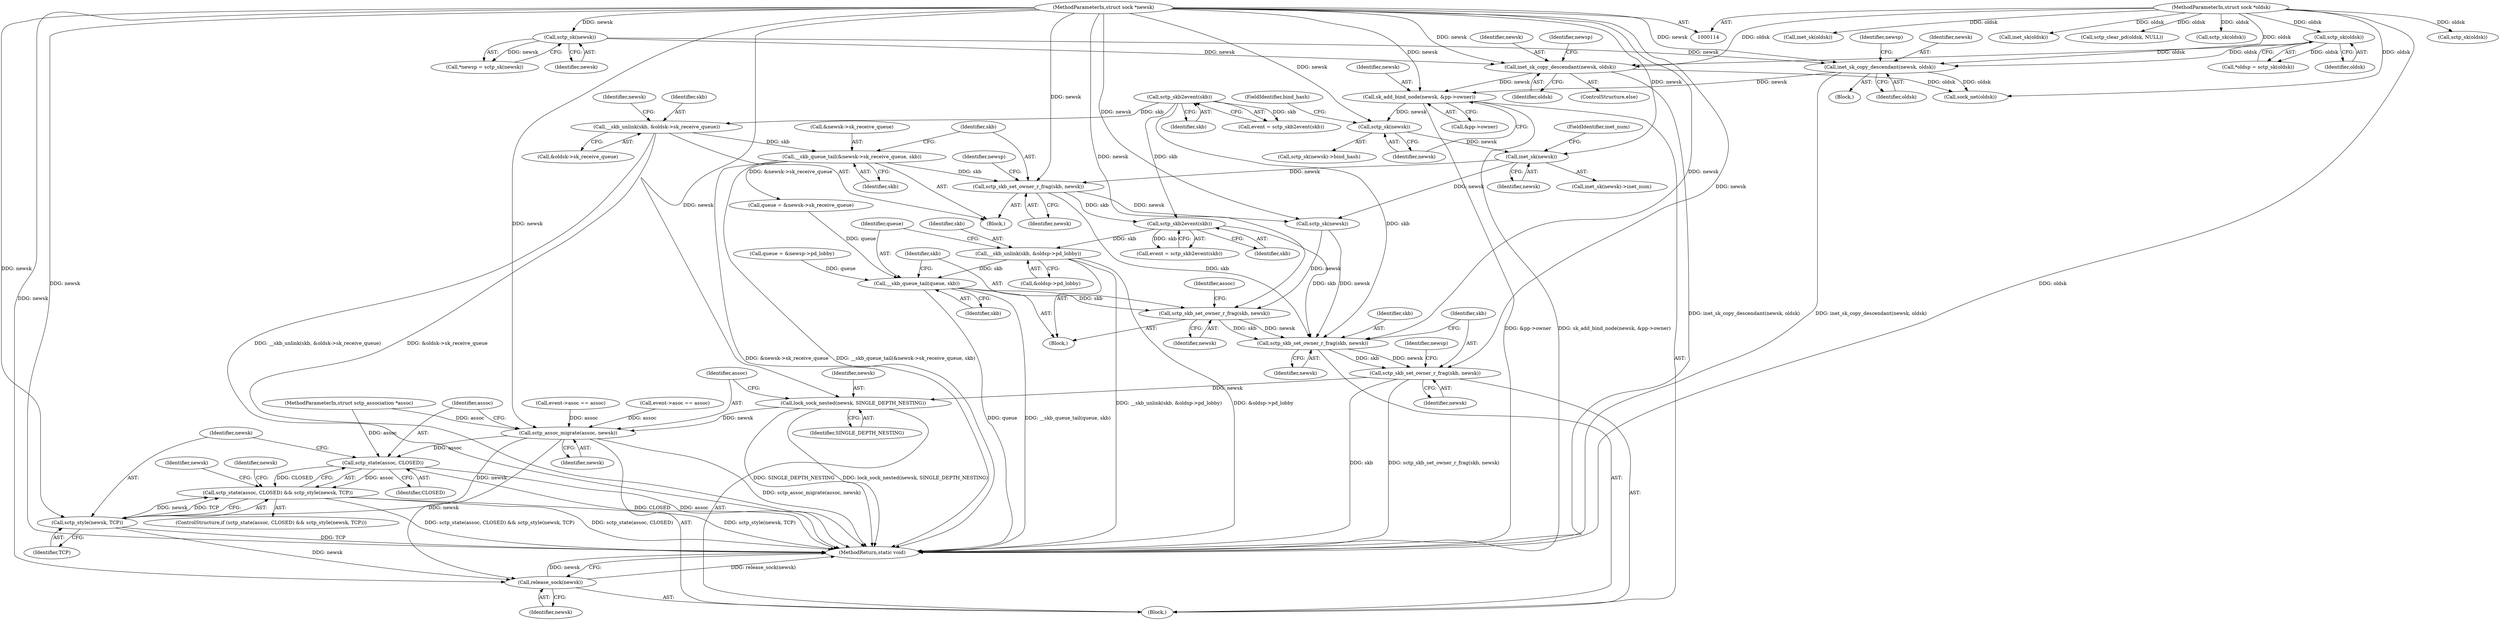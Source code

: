 digraph "0_linux_2d45a02d0166caf2627fe91897c6ffc3b19514c4_2@API" {
"1000349" [label="(Call,__skb_unlink(skb, &oldsp->pd_lobby))"];
"1000340" [label="(Call,sctp_skb2event(skb))"];
"1000289" [label="(Call,sctp_skb_set_owner_r_frag(skb, newsk))"];
"1000283" [label="(Call,__skb_queue_tail(&newsk->sk_receive_queue, skb))"];
"1000277" [label="(Call,__skb_unlink(skb, &oldsk->sk_receive_queue))"];
"1000268" [label="(Call,sctp_skb2event(skb))"];
"1000234" [label="(Call,inet_sk(newsk))"];
"1000228" [label="(Call,sctp_sk(newsk))"];
"1000220" [label="(Call,sk_add_bind_node(newsk, &pp->owner))"];
"1000183" [label="(Call,inet_sk_copy_descendant(newsk, oldsk))"];
"1000128" [label="(Call,sctp_sk(newsk))"];
"1000116" [label="(MethodParameterIn,struct sock *newsk)"];
"1000123" [label="(Call,sctp_sk(oldsk))"];
"1000115" [label="(MethodParameterIn,struct sock *oldsk)"];
"1000170" [label="(Call,inet_sk_copy_descendant(newsk, oldsk))"];
"1000355" [label="(Call,__skb_queue_tail(queue, skb))"];
"1000358" [label="(Call,sctp_skb_set_owner_r_frag(skb, newsk))"];
"1000370" [label="(Call,sctp_skb_set_owner_r_frag(skb, newsk))"];
"1000373" [label="(Call,sctp_skb_set_owner_r_frag(skb, newsk))"];
"1000381" [label="(Call,lock_sock_nested(newsk, SINGLE_DEPTH_NESTING))"];
"1000384" [label="(Call,sctp_assoc_migrate(assoc, newsk))"];
"1000389" [label="(Call,sctp_state(assoc, CLOSED))"];
"1000388" [label="(Call,sctp_state(assoc, CLOSED) && sctp_style(newsk, TCP))"];
"1000392" [label="(Call,sctp_style(newsk, TCP))"];
"1000405" [label="(Call,release_sock(newsk))"];
"1000283" [label="(Call,__skb_queue_tail(&newsk->sk_receive_queue, skb))"];
"1000227" [label="(Call,sctp_sk(newsk)->bind_hash)"];
"1000124" [label="(Identifier,oldsk)"];
"1000385" [label="(Identifier,assoc)"];
"1000388" [label="(Call,sctp_state(assoc, CLOSED) && sctp_style(newsk, TCP))"];
"1000359" [label="(Identifier,skb)"];
"1000279" [label="(Call,&oldsk->sk_receive_queue)"];
"1000277" [label="(Call,__skb_unlink(skb, &oldsk->sk_receive_queue))"];
"1000367" [label="(Call,sctp_clear_pd(oldsk, NULL))"];
"1000406" [label="(Identifier,newsk)"];
"1000386" [label="(Identifier,newsk)"];
"1000357" [label="(Identifier,skb)"];
"1000129" [label="(Identifier,newsk)"];
"1000183" [label="(Call,inet_sk_copy_descendant(newsk, oldsk))"];
"1000364" [label="(Identifier,assoc)"];
"1000375" [label="(Identifier,newsk)"];
"1000233" [label="(Call,inet_sk(newsk)->inet_num)"];
"1000405" [label="(Call,release_sock(newsk))"];
"1000371" [label="(Identifier,skb)"];
"1000312" [label="(Call,sctp_sk(oldsk))"];
"1000268" [label="(Call,sctp_skb2event(skb))"];
"1000355" [label="(Call,__skb_queue_tail(queue, skb))"];
"1000188" [label="(Identifier,newsp)"];
"1000172" [label="(Identifier,oldsk)"];
"1000222" [label="(Call,&pp->owner)"];
"1000185" [label="(Identifier,oldsk)"];
"1000116" [label="(MethodParameterIn,struct sock *newsk)"];
"1000324" [label="(Call,queue = &newsp->pd_lobby)"];
"1000123" [label="(Call,sctp_sk(oldsk))"];
"1000286" [label="(Identifier,newsk)"];
"1000115" [label="(MethodParameterIn,struct sock *oldsk)"];
"1000381" [label="(Call,lock_sock_nested(newsk, SINGLE_DEPTH_NESTING))"];
"1000119" [label="(Block,)"];
"1000230" [label="(FieldIdentifier,bind_hash)"];
"1000217" [label="(Call,sctp_sk(oldsk))"];
"1000392" [label="(Call,sctp_style(newsk, TCP))"];
"1000341" [label="(Identifier,skb)"];
"1000229" [label="(Identifier,newsk)"];
"1000117" [label="(MethodParameterIn,struct sctp_association *assoc)"];
"1000382" [label="(Identifier,newsk)"];
"1000384" [label="(Call,sctp_assoc_migrate(assoc, newsk))"];
"1000235" [label="(Identifier,newsk)"];
"1000387" [label="(ControlStructure,if (sctp_state(assoc, CLOSED) && sctp_style(newsk, TCP)))"];
"1000284" [label="(Call,&newsk->sk_receive_queue)"];
"1000228" [label="(Call,sctp_sk(newsk))"];
"1000350" [label="(Identifier,skb)"];
"1000300" [label="(Call,sctp_sk(newsk))"];
"1000393" [label="(Identifier,newsk)"];
"1000291" [label="(Identifier,newsk)"];
"1000184" [label="(Identifier,newsk)"];
"1000383" [label="(Identifier,SINGLE_DEPTH_NESTING)"];
"1000343" [label="(Call,event->asoc == assoc)"];
"1000269" [label="(Identifier,skb)"];
"1000266" [label="(Call,event = sctp_skb2event(skb))"];
"1000234" [label="(Call,inet_sk(newsk))"];
"1000126" [label="(Call,*newsp = sctp_sk(newsk))"];
"1000374" [label="(Identifier,skb)"];
"1000176" [label="(Identifier,newsp)"];
"1000407" [label="(MethodReturn,static void)"];
"1000170" [label="(Call,inet_sk_copy_descendant(newsk, oldsk))"];
"1000351" [label="(Call,&oldsp->pd_lobby)"];
"1000290" [label="(Identifier,skb)"];
"1000121" [label="(Call,*oldsp = sctp_sk(oldsk))"];
"1000349" [label="(Call,__skb_unlink(skb, &oldsp->pd_lobby))"];
"1000271" [label="(Call,event->asoc == assoc)"];
"1000238" [label="(Call,inet_sk(oldsk))"];
"1000394" [label="(Identifier,TCP)"];
"1000276" [label="(Block,)"];
"1000391" [label="(Identifier,CLOSED)"];
"1000288" [label="(Identifier,skb)"];
"1000338" [label="(Call,event = sctp_skb2event(skb))"];
"1000289" [label="(Call,sctp_skb_set_owner_r_frag(skb, newsk))"];
"1000378" [label="(Identifier,newsp)"];
"1000128" [label="(Call,sctp_sk(newsk))"];
"1000348" [label="(Block,)"];
"1000372" [label="(Identifier,newsk)"];
"1000220" [label="(Call,sk_add_bind_node(newsk, &pp->owner))"];
"1000389" [label="(Call,sctp_state(assoc, CLOSED))"];
"1000295" [label="(Identifier,newsp)"];
"1000390" [label="(Identifier,assoc)"];
"1000182" [label="(ControlStructure,else)"];
"1000171" [label="(Identifier,newsk)"];
"1000397" [label="(Identifier,newsk)"];
"1000205" [label="(Call,inet_sk(oldsk))"];
"1000402" [label="(Identifier,newsk)"];
"1000236" [label="(FieldIdentifier,inet_num)"];
"1000370" [label="(Call,sctp_skb_set_owner_r_frag(skb, newsk))"];
"1000356" [label="(Identifier,queue)"];
"1000358" [label="(Call,sctp_skb_set_owner_r_frag(skb, newsk))"];
"1000221" [label="(Identifier,newsk)"];
"1000373" [label="(Call,sctp_skb_set_owner_r_frag(skb, newsk))"];
"1000331" [label="(Call,queue = &newsk->sk_receive_queue)"];
"1000340" [label="(Call,sctp_skb2event(skb))"];
"1000360" [label="(Identifier,newsk)"];
"1000278" [label="(Identifier,skb)"];
"1000160" [label="(Block,)"];
"1000202" [label="(Call,sock_net(oldsk))"];
"1000349" -> "1000348"  [label="AST: "];
"1000349" -> "1000351"  [label="CFG: "];
"1000350" -> "1000349"  [label="AST: "];
"1000351" -> "1000349"  [label="AST: "];
"1000356" -> "1000349"  [label="CFG: "];
"1000349" -> "1000407"  [label="DDG: __skb_unlink(skb, &oldsp->pd_lobby)"];
"1000349" -> "1000407"  [label="DDG: &oldsp->pd_lobby"];
"1000340" -> "1000349"  [label="DDG: skb"];
"1000349" -> "1000355"  [label="DDG: skb"];
"1000340" -> "1000338"  [label="AST: "];
"1000340" -> "1000341"  [label="CFG: "];
"1000341" -> "1000340"  [label="AST: "];
"1000338" -> "1000340"  [label="CFG: "];
"1000340" -> "1000338"  [label="DDG: skb"];
"1000289" -> "1000340"  [label="DDG: skb"];
"1000268" -> "1000340"  [label="DDG: skb"];
"1000340" -> "1000370"  [label="DDG: skb"];
"1000289" -> "1000276"  [label="AST: "];
"1000289" -> "1000291"  [label="CFG: "];
"1000290" -> "1000289"  [label="AST: "];
"1000291" -> "1000289"  [label="AST: "];
"1000295" -> "1000289"  [label="CFG: "];
"1000283" -> "1000289"  [label="DDG: skb"];
"1000234" -> "1000289"  [label="DDG: newsk"];
"1000116" -> "1000289"  [label="DDG: newsk"];
"1000289" -> "1000300"  [label="DDG: newsk"];
"1000289" -> "1000370"  [label="DDG: skb"];
"1000283" -> "1000276"  [label="AST: "];
"1000283" -> "1000288"  [label="CFG: "];
"1000284" -> "1000283"  [label="AST: "];
"1000288" -> "1000283"  [label="AST: "];
"1000290" -> "1000283"  [label="CFG: "];
"1000283" -> "1000407"  [label="DDG: &newsk->sk_receive_queue"];
"1000283" -> "1000407"  [label="DDG: __skb_queue_tail(&newsk->sk_receive_queue, skb)"];
"1000277" -> "1000283"  [label="DDG: skb"];
"1000283" -> "1000331"  [label="DDG: &newsk->sk_receive_queue"];
"1000277" -> "1000276"  [label="AST: "];
"1000277" -> "1000279"  [label="CFG: "];
"1000278" -> "1000277"  [label="AST: "];
"1000279" -> "1000277"  [label="AST: "];
"1000286" -> "1000277"  [label="CFG: "];
"1000277" -> "1000407"  [label="DDG: __skb_unlink(skb, &oldsk->sk_receive_queue)"];
"1000277" -> "1000407"  [label="DDG: &oldsk->sk_receive_queue"];
"1000268" -> "1000277"  [label="DDG: skb"];
"1000268" -> "1000266"  [label="AST: "];
"1000268" -> "1000269"  [label="CFG: "];
"1000269" -> "1000268"  [label="AST: "];
"1000266" -> "1000268"  [label="CFG: "];
"1000268" -> "1000266"  [label="DDG: skb"];
"1000268" -> "1000370"  [label="DDG: skb"];
"1000234" -> "1000233"  [label="AST: "];
"1000234" -> "1000235"  [label="CFG: "];
"1000235" -> "1000234"  [label="AST: "];
"1000236" -> "1000234"  [label="CFG: "];
"1000228" -> "1000234"  [label="DDG: newsk"];
"1000116" -> "1000234"  [label="DDG: newsk"];
"1000234" -> "1000300"  [label="DDG: newsk"];
"1000228" -> "1000227"  [label="AST: "];
"1000228" -> "1000229"  [label="CFG: "];
"1000229" -> "1000228"  [label="AST: "];
"1000230" -> "1000228"  [label="CFG: "];
"1000220" -> "1000228"  [label="DDG: newsk"];
"1000116" -> "1000228"  [label="DDG: newsk"];
"1000220" -> "1000119"  [label="AST: "];
"1000220" -> "1000222"  [label="CFG: "];
"1000221" -> "1000220"  [label="AST: "];
"1000222" -> "1000220"  [label="AST: "];
"1000229" -> "1000220"  [label="CFG: "];
"1000220" -> "1000407"  [label="DDG: &pp->owner"];
"1000220" -> "1000407"  [label="DDG: sk_add_bind_node(newsk, &pp->owner)"];
"1000183" -> "1000220"  [label="DDG: newsk"];
"1000170" -> "1000220"  [label="DDG: newsk"];
"1000116" -> "1000220"  [label="DDG: newsk"];
"1000183" -> "1000182"  [label="AST: "];
"1000183" -> "1000185"  [label="CFG: "];
"1000184" -> "1000183"  [label="AST: "];
"1000185" -> "1000183"  [label="AST: "];
"1000188" -> "1000183"  [label="CFG: "];
"1000183" -> "1000407"  [label="DDG: inet_sk_copy_descendant(newsk, oldsk)"];
"1000128" -> "1000183"  [label="DDG: newsk"];
"1000116" -> "1000183"  [label="DDG: newsk"];
"1000123" -> "1000183"  [label="DDG: oldsk"];
"1000115" -> "1000183"  [label="DDG: oldsk"];
"1000183" -> "1000202"  [label="DDG: oldsk"];
"1000128" -> "1000126"  [label="AST: "];
"1000128" -> "1000129"  [label="CFG: "];
"1000129" -> "1000128"  [label="AST: "];
"1000126" -> "1000128"  [label="CFG: "];
"1000128" -> "1000126"  [label="DDG: newsk"];
"1000116" -> "1000128"  [label="DDG: newsk"];
"1000128" -> "1000170"  [label="DDG: newsk"];
"1000116" -> "1000114"  [label="AST: "];
"1000116" -> "1000407"  [label="DDG: newsk"];
"1000116" -> "1000170"  [label="DDG: newsk"];
"1000116" -> "1000300"  [label="DDG: newsk"];
"1000116" -> "1000358"  [label="DDG: newsk"];
"1000116" -> "1000370"  [label="DDG: newsk"];
"1000116" -> "1000373"  [label="DDG: newsk"];
"1000116" -> "1000381"  [label="DDG: newsk"];
"1000116" -> "1000384"  [label="DDG: newsk"];
"1000116" -> "1000392"  [label="DDG: newsk"];
"1000116" -> "1000405"  [label="DDG: newsk"];
"1000123" -> "1000121"  [label="AST: "];
"1000123" -> "1000124"  [label="CFG: "];
"1000124" -> "1000123"  [label="AST: "];
"1000121" -> "1000123"  [label="CFG: "];
"1000123" -> "1000121"  [label="DDG: oldsk"];
"1000115" -> "1000123"  [label="DDG: oldsk"];
"1000123" -> "1000170"  [label="DDG: oldsk"];
"1000115" -> "1000114"  [label="AST: "];
"1000115" -> "1000407"  [label="DDG: oldsk"];
"1000115" -> "1000170"  [label="DDG: oldsk"];
"1000115" -> "1000202"  [label="DDG: oldsk"];
"1000115" -> "1000205"  [label="DDG: oldsk"];
"1000115" -> "1000217"  [label="DDG: oldsk"];
"1000115" -> "1000238"  [label="DDG: oldsk"];
"1000115" -> "1000312"  [label="DDG: oldsk"];
"1000115" -> "1000367"  [label="DDG: oldsk"];
"1000170" -> "1000160"  [label="AST: "];
"1000170" -> "1000172"  [label="CFG: "];
"1000171" -> "1000170"  [label="AST: "];
"1000172" -> "1000170"  [label="AST: "];
"1000176" -> "1000170"  [label="CFG: "];
"1000170" -> "1000407"  [label="DDG: inet_sk_copy_descendant(newsk, oldsk)"];
"1000170" -> "1000202"  [label="DDG: oldsk"];
"1000355" -> "1000348"  [label="AST: "];
"1000355" -> "1000357"  [label="CFG: "];
"1000356" -> "1000355"  [label="AST: "];
"1000357" -> "1000355"  [label="AST: "];
"1000359" -> "1000355"  [label="CFG: "];
"1000355" -> "1000407"  [label="DDG: queue"];
"1000355" -> "1000407"  [label="DDG: __skb_queue_tail(queue, skb)"];
"1000331" -> "1000355"  [label="DDG: queue"];
"1000324" -> "1000355"  [label="DDG: queue"];
"1000355" -> "1000358"  [label="DDG: skb"];
"1000358" -> "1000348"  [label="AST: "];
"1000358" -> "1000360"  [label="CFG: "];
"1000359" -> "1000358"  [label="AST: "];
"1000360" -> "1000358"  [label="AST: "];
"1000364" -> "1000358"  [label="CFG: "];
"1000300" -> "1000358"  [label="DDG: newsk"];
"1000358" -> "1000370"  [label="DDG: skb"];
"1000358" -> "1000370"  [label="DDG: newsk"];
"1000370" -> "1000119"  [label="AST: "];
"1000370" -> "1000372"  [label="CFG: "];
"1000371" -> "1000370"  [label="AST: "];
"1000372" -> "1000370"  [label="AST: "];
"1000374" -> "1000370"  [label="CFG: "];
"1000300" -> "1000370"  [label="DDG: newsk"];
"1000370" -> "1000373"  [label="DDG: skb"];
"1000370" -> "1000373"  [label="DDG: newsk"];
"1000373" -> "1000119"  [label="AST: "];
"1000373" -> "1000375"  [label="CFG: "];
"1000374" -> "1000373"  [label="AST: "];
"1000375" -> "1000373"  [label="AST: "];
"1000378" -> "1000373"  [label="CFG: "];
"1000373" -> "1000407"  [label="DDG: sctp_skb_set_owner_r_frag(skb, newsk)"];
"1000373" -> "1000407"  [label="DDG: skb"];
"1000373" -> "1000381"  [label="DDG: newsk"];
"1000381" -> "1000119"  [label="AST: "];
"1000381" -> "1000383"  [label="CFG: "];
"1000382" -> "1000381"  [label="AST: "];
"1000383" -> "1000381"  [label="AST: "];
"1000385" -> "1000381"  [label="CFG: "];
"1000381" -> "1000407"  [label="DDG: SINGLE_DEPTH_NESTING"];
"1000381" -> "1000407"  [label="DDG: lock_sock_nested(newsk, SINGLE_DEPTH_NESTING)"];
"1000381" -> "1000384"  [label="DDG: newsk"];
"1000384" -> "1000119"  [label="AST: "];
"1000384" -> "1000386"  [label="CFG: "];
"1000385" -> "1000384"  [label="AST: "];
"1000386" -> "1000384"  [label="AST: "];
"1000390" -> "1000384"  [label="CFG: "];
"1000384" -> "1000407"  [label="DDG: sctp_assoc_migrate(assoc, newsk)"];
"1000271" -> "1000384"  [label="DDG: assoc"];
"1000343" -> "1000384"  [label="DDG: assoc"];
"1000117" -> "1000384"  [label="DDG: assoc"];
"1000384" -> "1000389"  [label="DDG: assoc"];
"1000384" -> "1000392"  [label="DDG: newsk"];
"1000384" -> "1000405"  [label="DDG: newsk"];
"1000389" -> "1000388"  [label="AST: "];
"1000389" -> "1000391"  [label="CFG: "];
"1000390" -> "1000389"  [label="AST: "];
"1000391" -> "1000389"  [label="AST: "];
"1000393" -> "1000389"  [label="CFG: "];
"1000388" -> "1000389"  [label="CFG: "];
"1000389" -> "1000407"  [label="DDG: assoc"];
"1000389" -> "1000407"  [label="DDG: CLOSED"];
"1000389" -> "1000388"  [label="DDG: assoc"];
"1000389" -> "1000388"  [label="DDG: CLOSED"];
"1000117" -> "1000389"  [label="DDG: assoc"];
"1000388" -> "1000387"  [label="AST: "];
"1000388" -> "1000392"  [label="CFG: "];
"1000392" -> "1000388"  [label="AST: "];
"1000397" -> "1000388"  [label="CFG: "];
"1000402" -> "1000388"  [label="CFG: "];
"1000388" -> "1000407"  [label="DDG: sctp_state(assoc, CLOSED)"];
"1000388" -> "1000407"  [label="DDG: sctp_style(newsk, TCP)"];
"1000388" -> "1000407"  [label="DDG: sctp_state(assoc, CLOSED) && sctp_style(newsk, TCP)"];
"1000392" -> "1000388"  [label="DDG: newsk"];
"1000392" -> "1000388"  [label="DDG: TCP"];
"1000392" -> "1000394"  [label="CFG: "];
"1000393" -> "1000392"  [label="AST: "];
"1000394" -> "1000392"  [label="AST: "];
"1000392" -> "1000407"  [label="DDG: TCP"];
"1000392" -> "1000405"  [label="DDG: newsk"];
"1000405" -> "1000119"  [label="AST: "];
"1000405" -> "1000406"  [label="CFG: "];
"1000406" -> "1000405"  [label="AST: "];
"1000407" -> "1000405"  [label="CFG: "];
"1000405" -> "1000407"  [label="DDG: release_sock(newsk)"];
"1000405" -> "1000407"  [label="DDG: newsk"];
}
